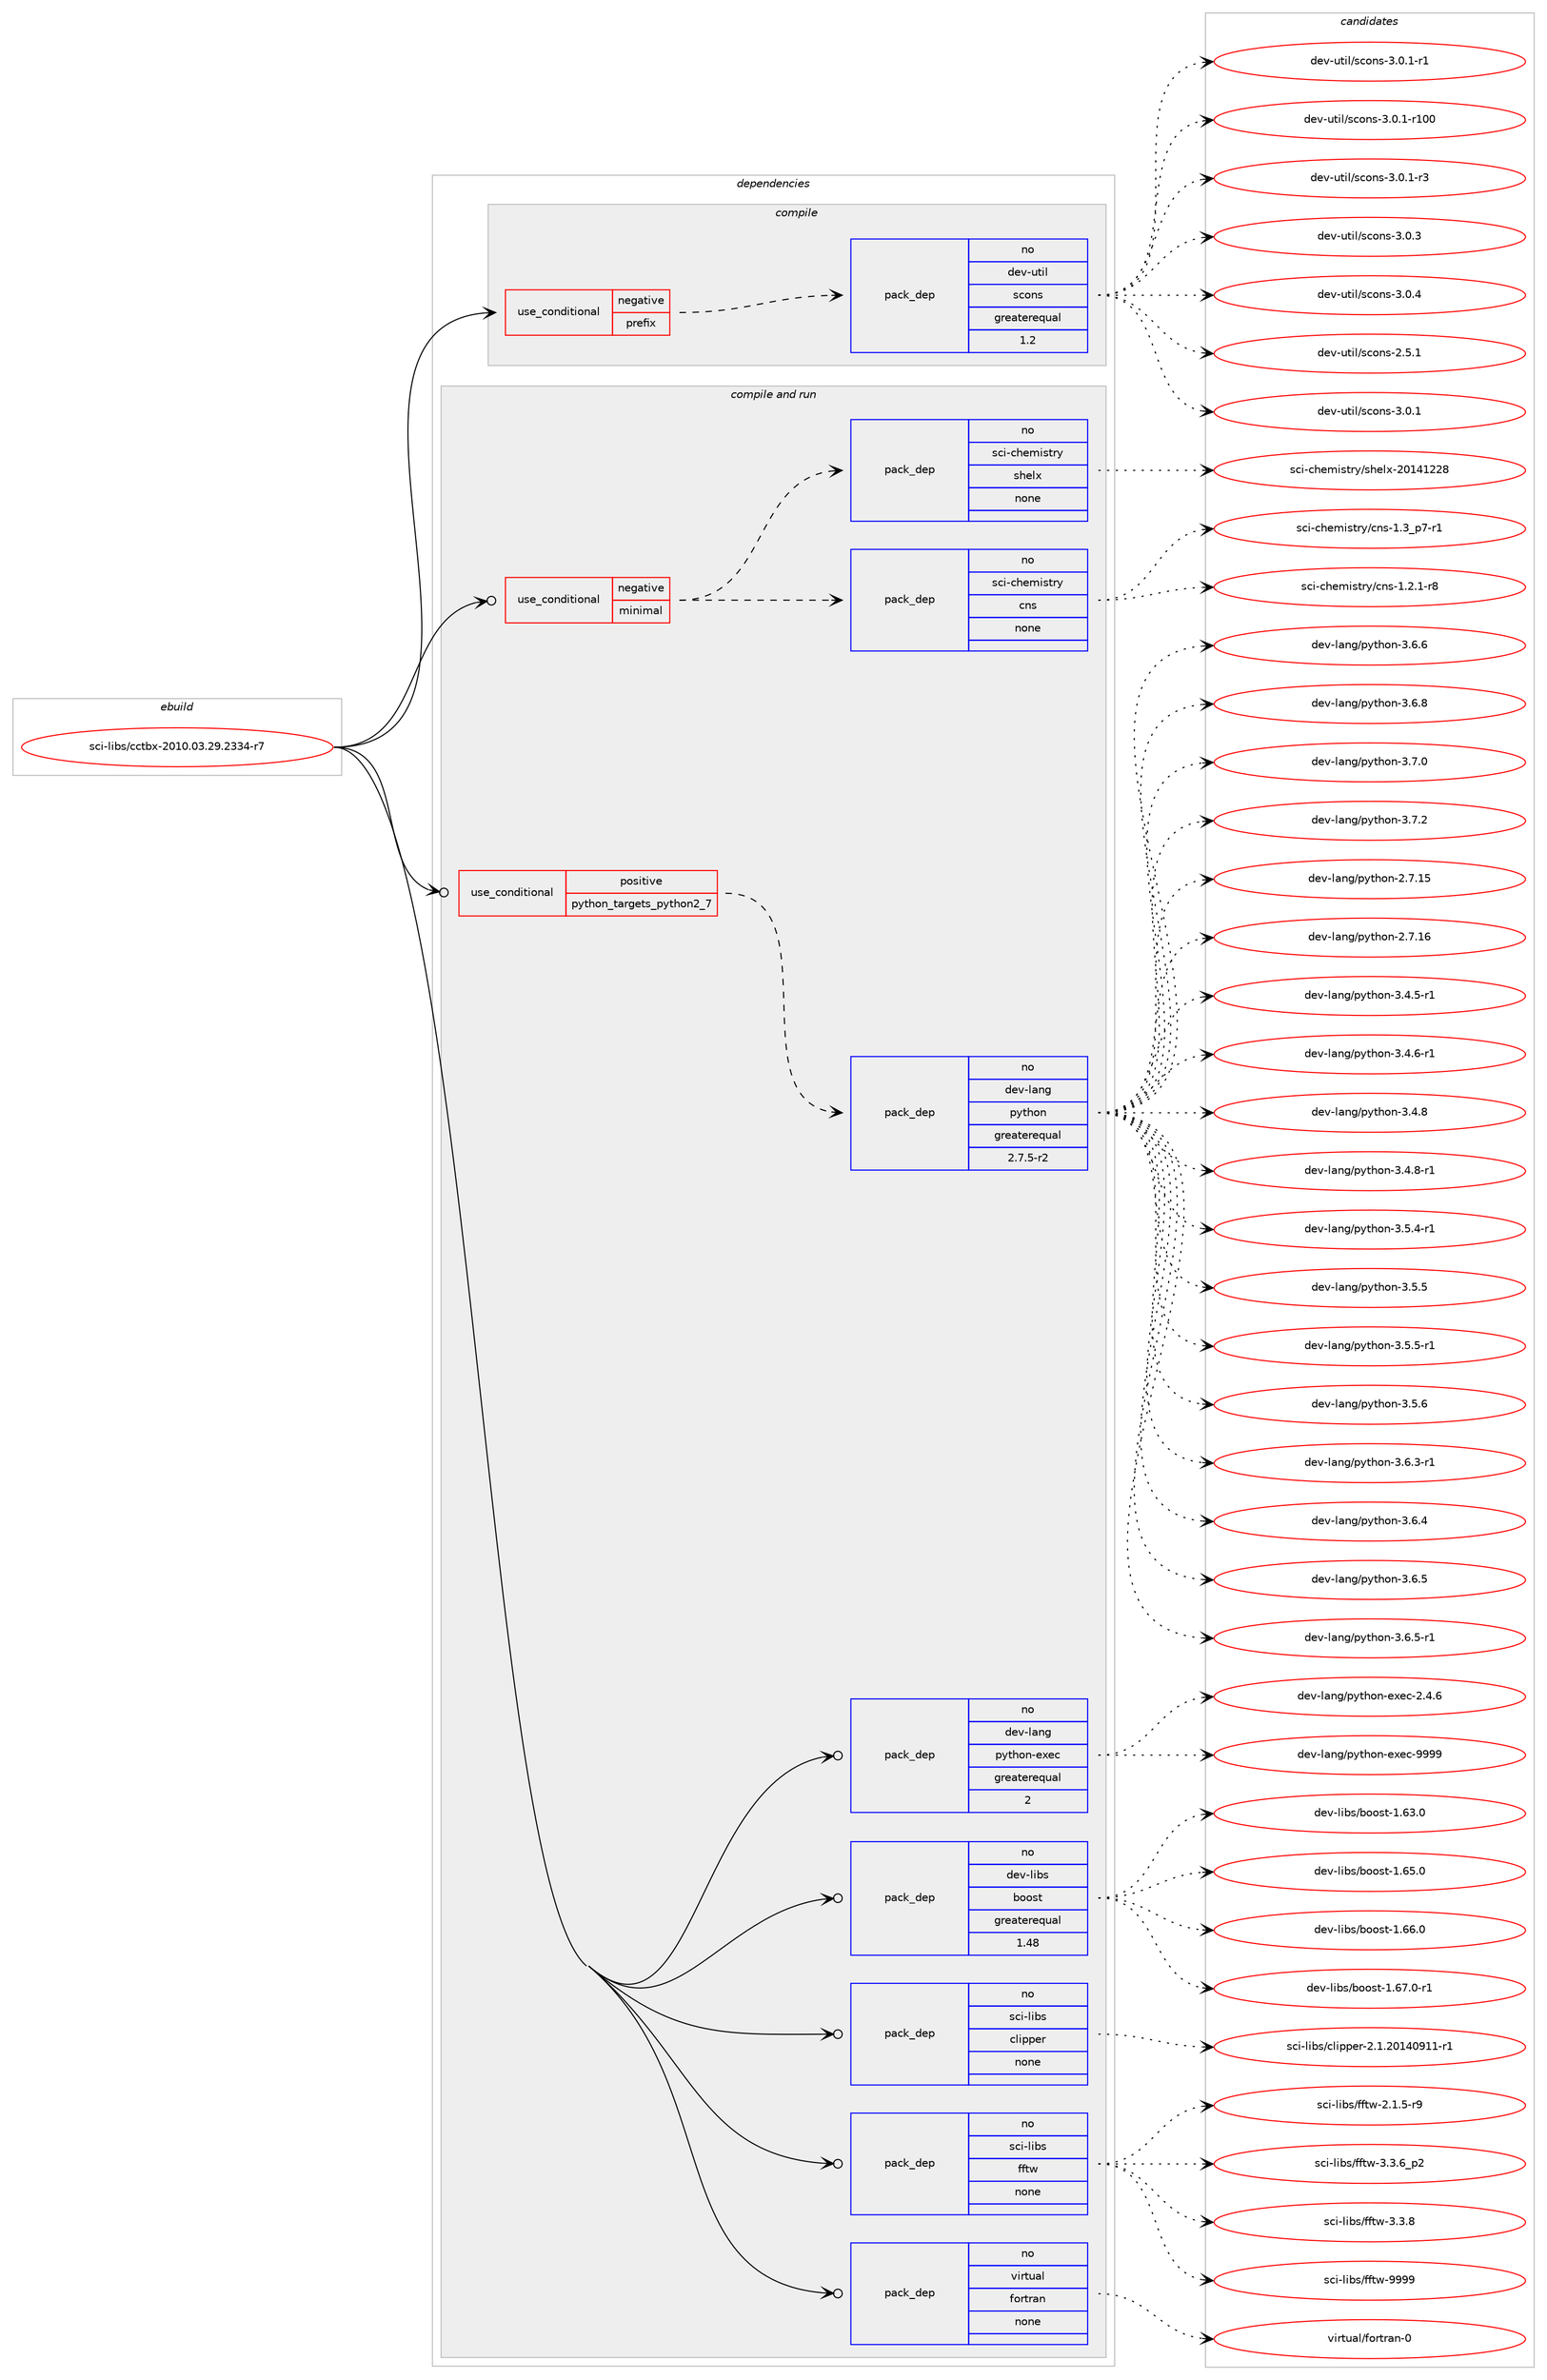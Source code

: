digraph prolog {

# *************
# Graph options
# *************

newrank=true;
concentrate=true;
compound=true;
graph [rankdir=LR,fontname=Helvetica,fontsize=10,ranksep=1.5];#, ranksep=2.5, nodesep=0.2];
edge  [arrowhead=vee];
node  [fontname=Helvetica,fontsize=10];

# **********
# The ebuild
# **********

subgraph cluster_leftcol {
color=gray;
rank=same;
label=<<i>ebuild</i>>;
id [label="sci-libs/cctbx-2010.03.29.2334-r7", color=red, width=4, href="../sci-libs/cctbx-2010.03.29.2334-r7.svg"];
}

# ****************
# The dependencies
# ****************

subgraph cluster_midcol {
color=gray;
label=<<i>dependencies</i>>;
subgraph cluster_compile {
fillcolor="#eeeeee";
style=filled;
label=<<i>compile</i>>;
subgraph cond453082 {
dependency1692390 [label=<<TABLE BORDER="0" CELLBORDER="1" CELLSPACING="0" CELLPADDING="4"><TR><TD ROWSPAN="3" CELLPADDING="10">use_conditional</TD></TR><TR><TD>negative</TD></TR><TR><TD>prefix</TD></TR></TABLE>>, shape=none, color=red];
subgraph pack1211585 {
dependency1692391 [label=<<TABLE BORDER="0" CELLBORDER="1" CELLSPACING="0" CELLPADDING="4" WIDTH="220"><TR><TD ROWSPAN="6" CELLPADDING="30">pack_dep</TD></TR><TR><TD WIDTH="110">no</TD></TR><TR><TD>dev-util</TD></TR><TR><TD>scons</TD></TR><TR><TD>greaterequal</TD></TR><TR><TD>1.2</TD></TR></TABLE>>, shape=none, color=blue];
}
dependency1692390:e -> dependency1692391:w [weight=20,style="dashed",arrowhead="vee"];
}
id:e -> dependency1692390:w [weight=20,style="solid",arrowhead="vee"];
}
subgraph cluster_compileandrun {
fillcolor="#eeeeee";
style=filled;
label=<<i>compile and run</i>>;
subgraph cond453083 {
dependency1692392 [label=<<TABLE BORDER="0" CELLBORDER="1" CELLSPACING="0" CELLPADDING="4"><TR><TD ROWSPAN="3" CELLPADDING="10">use_conditional</TD></TR><TR><TD>negative</TD></TR><TR><TD>minimal</TD></TR></TABLE>>, shape=none, color=red];
subgraph pack1211586 {
dependency1692393 [label=<<TABLE BORDER="0" CELLBORDER="1" CELLSPACING="0" CELLPADDING="4" WIDTH="220"><TR><TD ROWSPAN="6" CELLPADDING="30">pack_dep</TD></TR><TR><TD WIDTH="110">no</TD></TR><TR><TD>sci-chemistry</TD></TR><TR><TD>cns</TD></TR><TR><TD>none</TD></TR><TR><TD></TD></TR></TABLE>>, shape=none, color=blue];
}
dependency1692392:e -> dependency1692393:w [weight=20,style="dashed",arrowhead="vee"];
subgraph pack1211587 {
dependency1692394 [label=<<TABLE BORDER="0" CELLBORDER="1" CELLSPACING="0" CELLPADDING="4" WIDTH="220"><TR><TD ROWSPAN="6" CELLPADDING="30">pack_dep</TD></TR><TR><TD WIDTH="110">no</TD></TR><TR><TD>sci-chemistry</TD></TR><TR><TD>shelx</TD></TR><TR><TD>none</TD></TR><TR><TD></TD></TR></TABLE>>, shape=none, color=blue];
}
dependency1692392:e -> dependency1692394:w [weight=20,style="dashed",arrowhead="vee"];
}
id:e -> dependency1692392:w [weight=20,style="solid",arrowhead="odotvee"];
subgraph cond453084 {
dependency1692395 [label=<<TABLE BORDER="0" CELLBORDER="1" CELLSPACING="0" CELLPADDING="4"><TR><TD ROWSPAN="3" CELLPADDING="10">use_conditional</TD></TR><TR><TD>positive</TD></TR><TR><TD>python_targets_python2_7</TD></TR></TABLE>>, shape=none, color=red];
subgraph pack1211588 {
dependency1692396 [label=<<TABLE BORDER="0" CELLBORDER="1" CELLSPACING="0" CELLPADDING="4" WIDTH="220"><TR><TD ROWSPAN="6" CELLPADDING="30">pack_dep</TD></TR><TR><TD WIDTH="110">no</TD></TR><TR><TD>dev-lang</TD></TR><TR><TD>python</TD></TR><TR><TD>greaterequal</TD></TR><TR><TD>2.7.5-r2</TD></TR></TABLE>>, shape=none, color=blue];
}
dependency1692395:e -> dependency1692396:w [weight=20,style="dashed",arrowhead="vee"];
}
id:e -> dependency1692395:w [weight=20,style="solid",arrowhead="odotvee"];
subgraph pack1211589 {
dependency1692397 [label=<<TABLE BORDER="0" CELLBORDER="1" CELLSPACING="0" CELLPADDING="4" WIDTH="220"><TR><TD ROWSPAN="6" CELLPADDING="30">pack_dep</TD></TR><TR><TD WIDTH="110">no</TD></TR><TR><TD>dev-lang</TD></TR><TR><TD>python-exec</TD></TR><TR><TD>greaterequal</TD></TR><TR><TD>2</TD></TR></TABLE>>, shape=none, color=blue];
}
id:e -> dependency1692397:w [weight=20,style="solid",arrowhead="odotvee"];
subgraph pack1211590 {
dependency1692398 [label=<<TABLE BORDER="0" CELLBORDER="1" CELLSPACING="0" CELLPADDING="4" WIDTH="220"><TR><TD ROWSPAN="6" CELLPADDING="30">pack_dep</TD></TR><TR><TD WIDTH="110">no</TD></TR><TR><TD>dev-libs</TD></TR><TR><TD>boost</TD></TR><TR><TD>greaterequal</TD></TR><TR><TD>1.48</TD></TR></TABLE>>, shape=none, color=blue];
}
id:e -> dependency1692398:w [weight=20,style="solid",arrowhead="odotvee"];
subgraph pack1211591 {
dependency1692399 [label=<<TABLE BORDER="0" CELLBORDER="1" CELLSPACING="0" CELLPADDING="4" WIDTH="220"><TR><TD ROWSPAN="6" CELLPADDING="30">pack_dep</TD></TR><TR><TD WIDTH="110">no</TD></TR><TR><TD>sci-libs</TD></TR><TR><TD>clipper</TD></TR><TR><TD>none</TD></TR><TR><TD></TD></TR></TABLE>>, shape=none, color=blue];
}
id:e -> dependency1692399:w [weight=20,style="solid",arrowhead="odotvee"];
subgraph pack1211592 {
dependency1692400 [label=<<TABLE BORDER="0" CELLBORDER="1" CELLSPACING="0" CELLPADDING="4" WIDTH="220"><TR><TD ROWSPAN="6" CELLPADDING="30">pack_dep</TD></TR><TR><TD WIDTH="110">no</TD></TR><TR><TD>sci-libs</TD></TR><TR><TD>fftw</TD></TR><TR><TD>none</TD></TR><TR><TD></TD></TR></TABLE>>, shape=none, color=blue];
}
id:e -> dependency1692400:w [weight=20,style="solid",arrowhead="odotvee"];
subgraph pack1211593 {
dependency1692401 [label=<<TABLE BORDER="0" CELLBORDER="1" CELLSPACING="0" CELLPADDING="4" WIDTH="220"><TR><TD ROWSPAN="6" CELLPADDING="30">pack_dep</TD></TR><TR><TD WIDTH="110">no</TD></TR><TR><TD>virtual</TD></TR><TR><TD>fortran</TD></TR><TR><TD>none</TD></TR><TR><TD></TD></TR></TABLE>>, shape=none, color=blue];
}
id:e -> dependency1692401:w [weight=20,style="solid",arrowhead="odotvee"];
}
subgraph cluster_run {
fillcolor="#eeeeee";
style=filled;
label=<<i>run</i>>;
}
}

# **************
# The candidates
# **************

subgraph cluster_choices {
rank=same;
color=gray;
label=<<i>candidates</i>>;

subgraph choice1211585 {
color=black;
nodesep=1;
choice100101118451171161051084711599111110115455046534649 [label="dev-util/scons-2.5.1", color=red, width=4,href="../dev-util/scons-2.5.1.svg"];
choice100101118451171161051084711599111110115455146484649 [label="dev-util/scons-3.0.1", color=red, width=4,href="../dev-util/scons-3.0.1.svg"];
choice1001011184511711610510847115991111101154551464846494511449 [label="dev-util/scons-3.0.1-r1", color=red, width=4,href="../dev-util/scons-3.0.1-r1.svg"];
choice10010111845117116105108471159911111011545514648464945114494848 [label="dev-util/scons-3.0.1-r100", color=red, width=4,href="../dev-util/scons-3.0.1-r100.svg"];
choice1001011184511711610510847115991111101154551464846494511451 [label="dev-util/scons-3.0.1-r3", color=red, width=4,href="../dev-util/scons-3.0.1-r3.svg"];
choice100101118451171161051084711599111110115455146484651 [label="dev-util/scons-3.0.3", color=red, width=4,href="../dev-util/scons-3.0.3.svg"];
choice100101118451171161051084711599111110115455146484652 [label="dev-util/scons-3.0.4", color=red, width=4,href="../dev-util/scons-3.0.4.svg"];
dependency1692391:e -> choice100101118451171161051084711599111110115455046534649:w [style=dotted,weight="100"];
dependency1692391:e -> choice100101118451171161051084711599111110115455146484649:w [style=dotted,weight="100"];
dependency1692391:e -> choice1001011184511711610510847115991111101154551464846494511449:w [style=dotted,weight="100"];
dependency1692391:e -> choice10010111845117116105108471159911111011545514648464945114494848:w [style=dotted,weight="100"];
dependency1692391:e -> choice1001011184511711610510847115991111101154551464846494511451:w [style=dotted,weight="100"];
dependency1692391:e -> choice100101118451171161051084711599111110115455146484651:w [style=dotted,weight="100"];
dependency1692391:e -> choice100101118451171161051084711599111110115455146484652:w [style=dotted,weight="100"];
}
subgraph choice1211586 {
color=black;
nodesep=1;
choice11599105459910410110910511511611412147991101154549465046494511456 [label="sci-chemistry/cns-1.2.1-r8", color=red, width=4,href="../sci-chemistry/cns-1.2.1-r8.svg"];
choice11599105459910410110910511511611412147991101154549465195112554511449 [label="sci-chemistry/cns-1.3_p7-r1", color=red, width=4,href="../sci-chemistry/cns-1.3_p7-r1.svg"];
dependency1692393:e -> choice11599105459910410110910511511611412147991101154549465046494511456:w [style=dotted,weight="100"];
dependency1692393:e -> choice11599105459910410110910511511611412147991101154549465195112554511449:w [style=dotted,weight="100"];
}
subgraph choice1211587 {
color=black;
nodesep=1;
choice11599105459910410110910511511611412147115104101108120455048495249505056 [label="sci-chemistry/shelx-20141228", color=red, width=4,href="../sci-chemistry/shelx-20141228.svg"];
dependency1692394:e -> choice11599105459910410110910511511611412147115104101108120455048495249505056:w [style=dotted,weight="100"];
}
subgraph choice1211588 {
color=black;
nodesep=1;
choice10010111845108971101034711212111610411111045504655464953 [label="dev-lang/python-2.7.15", color=red, width=4,href="../dev-lang/python-2.7.15.svg"];
choice10010111845108971101034711212111610411111045504655464954 [label="dev-lang/python-2.7.16", color=red, width=4,href="../dev-lang/python-2.7.16.svg"];
choice1001011184510897110103471121211161041111104551465246534511449 [label="dev-lang/python-3.4.5-r1", color=red, width=4,href="../dev-lang/python-3.4.5-r1.svg"];
choice1001011184510897110103471121211161041111104551465246544511449 [label="dev-lang/python-3.4.6-r1", color=red, width=4,href="../dev-lang/python-3.4.6-r1.svg"];
choice100101118451089711010347112121116104111110455146524656 [label="dev-lang/python-3.4.8", color=red, width=4,href="../dev-lang/python-3.4.8.svg"];
choice1001011184510897110103471121211161041111104551465246564511449 [label="dev-lang/python-3.4.8-r1", color=red, width=4,href="../dev-lang/python-3.4.8-r1.svg"];
choice1001011184510897110103471121211161041111104551465346524511449 [label="dev-lang/python-3.5.4-r1", color=red, width=4,href="../dev-lang/python-3.5.4-r1.svg"];
choice100101118451089711010347112121116104111110455146534653 [label="dev-lang/python-3.5.5", color=red, width=4,href="../dev-lang/python-3.5.5.svg"];
choice1001011184510897110103471121211161041111104551465346534511449 [label="dev-lang/python-3.5.5-r1", color=red, width=4,href="../dev-lang/python-3.5.5-r1.svg"];
choice100101118451089711010347112121116104111110455146534654 [label="dev-lang/python-3.5.6", color=red, width=4,href="../dev-lang/python-3.5.6.svg"];
choice1001011184510897110103471121211161041111104551465446514511449 [label="dev-lang/python-3.6.3-r1", color=red, width=4,href="../dev-lang/python-3.6.3-r1.svg"];
choice100101118451089711010347112121116104111110455146544652 [label="dev-lang/python-3.6.4", color=red, width=4,href="../dev-lang/python-3.6.4.svg"];
choice100101118451089711010347112121116104111110455146544653 [label="dev-lang/python-3.6.5", color=red, width=4,href="../dev-lang/python-3.6.5.svg"];
choice1001011184510897110103471121211161041111104551465446534511449 [label="dev-lang/python-3.6.5-r1", color=red, width=4,href="../dev-lang/python-3.6.5-r1.svg"];
choice100101118451089711010347112121116104111110455146544654 [label="dev-lang/python-3.6.6", color=red, width=4,href="../dev-lang/python-3.6.6.svg"];
choice100101118451089711010347112121116104111110455146544656 [label="dev-lang/python-3.6.8", color=red, width=4,href="../dev-lang/python-3.6.8.svg"];
choice100101118451089711010347112121116104111110455146554648 [label="dev-lang/python-3.7.0", color=red, width=4,href="../dev-lang/python-3.7.0.svg"];
choice100101118451089711010347112121116104111110455146554650 [label="dev-lang/python-3.7.2", color=red, width=4,href="../dev-lang/python-3.7.2.svg"];
dependency1692396:e -> choice10010111845108971101034711212111610411111045504655464953:w [style=dotted,weight="100"];
dependency1692396:e -> choice10010111845108971101034711212111610411111045504655464954:w [style=dotted,weight="100"];
dependency1692396:e -> choice1001011184510897110103471121211161041111104551465246534511449:w [style=dotted,weight="100"];
dependency1692396:e -> choice1001011184510897110103471121211161041111104551465246544511449:w [style=dotted,weight="100"];
dependency1692396:e -> choice100101118451089711010347112121116104111110455146524656:w [style=dotted,weight="100"];
dependency1692396:e -> choice1001011184510897110103471121211161041111104551465246564511449:w [style=dotted,weight="100"];
dependency1692396:e -> choice1001011184510897110103471121211161041111104551465346524511449:w [style=dotted,weight="100"];
dependency1692396:e -> choice100101118451089711010347112121116104111110455146534653:w [style=dotted,weight="100"];
dependency1692396:e -> choice1001011184510897110103471121211161041111104551465346534511449:w [style=dotted,weight="100"];
dependency1692396:e -> choice100101118451089711010347112121116104111110455146534654:w [style=dotted,weight="100"];
dependency1692396:e -> choice1001011184510897110103471121211161041111104551465446514511449:w [style=dotted,weight="100"];
dependency1692396:e -> choice100101118451089711010347112121116104111110455146544652:w [style=dotted,weight="100"];
dependency1692396:e -> choice100101118451089711010347112121116104111110455146544653:w [style=dotted,weight="100"];
dependency1692396:e -> choice1001011184510897110103471121211161041111104551465446534511449:w [style=dotted,weight="100"];
dependency1692396:e -> choice100101118451089711010347112121116104111110455146544654:w [style=dotted,weight="100"];
dependency1692396:e -> choice100101118451089711010347112121116104111110455146544656:w [style=dotted,weight="100"];
dependency1692396:e -> choice100101118451089711010347112121116104111110455146554648:w [style=dotted,weight="100"];
dependency1692396:e -> choice100101118451089711010347112121116104111110455146554650:w [style=dotted,weight="100"];
}
subgraph choice1211589 {
color=black;
nodesep=1;
choice1001011184510897110103471121211161041111104510112010199455046524654 [label="dev-lang/python-exec-2.4.6", color=red, width=4,href="../dev-lang/python-exec-2.4.6.svg"];
choice10010111845108971101034711212111610411111045101120101994557575757 [label="dev-lang/python-exec-9999", color=red, width=4,href="../dev-lang/python-exec-9999.svg"];
dependency1692397:e -> choice1001011184510897110103471121211161041111104510112010199455046524654:w [style=dotted,weight="100"];
dependency1692397:e -> choice10010111845108971101034711212111610411111045101120101994557575757:w [style=dotted,weight="100"];
}
subgraph choice1211590 {
color=black;
nodesep=1;
choice1001011184510810598115479811111111511645494654514648 [label="dev-libs/boost-1.63.0", color=red, width=4,href="../dev-libs/boost-1.63.0.svg"];
choice1001011184510810598115479811111111511645494654534648 [label="dev-libs/boost-1.65.0", color=red, width=4,href="../dev-libs/boost-1.65.0.svg"];
choice1001011184510810598115479811111111511645494654544648 [label="dev-libs/boost-1.66.0", color=red, width=4,href="../dev-libs/boost-1.66.0.svg"];
choice10010111845108105981154798111111115116454946545546484511449 [label="dev-libs/boost-1.67.0-r1", color=red, width=4,href="../dev-libs/boost-1.67.0-r1.svg"];
dependency1692398:e -> choice1001011184510810598115479811111111511645494654514648:w [style=dotted,weight="100"];
dependency1692398:e -> choice1001011184510810598115479811111111511645494654534648:w [style=dotted,weight="100"];
dependency1692398:e -> choice1001011184510810598115479811111111511645494654544648:w [style=dotted,weight="100"];
dependency1692398:e -> choice10010111845108105981154798111111115116454946545546484511449:w [style=dotted,weight="100"];
}
subgraph choice1211591 {
color=black;
nodesep=1;
choice1159910545108105981154799108105112112101114455046494650484952485749494511449 [label="sci-libs/clipper-2.1.20140911-r1", color=red, width=4,href="../sci-libs/clipper-2.1.20140911-r1.svg"];
dependency1692399:e -> choice1159910545108105981154799108105112112101114455046494650484952485749494511449:w [style=dotted,weight="100"];
}
subgraph choice1211592 {
color=black;
nodesep=1;
choice115991054510810598115471021021161194550464946534511457 [label="sci-libs/fftw-2.1.5-r9", color=red, width=4,href="../sci-libs/fftw-2.1.5-r9.svg"];
choice115991054510810598115471021021161194551465146549511250 [label="sci-libs/fftw-3.3.6_p2", color=red, width=4,href="../sci-libs/fftw-3.3.6_p2.svg"];
choice11599105451081059811547102102116119455146514656 [label="sci-libs/fftw-3.3.8", color=red, width=4,href="../sci-libs/fftw-3.3.8.svg"];
choice115991054510810598115471021021161194557575757 [label="sci-libs/fftw-9999", color=red, width=4,href="../sci-libs/fftw-9999.svg"];
dependency1692400:e -> choice115991054510810598115471021021161194550464946534511457:w [style=dotted,weight="100"];
dependency1692400:e -> choice115991054510810598115471021021161194551465146549511250:w [style=dotted,weight="100"];
dependency1692400:e -> choice11599105451081059811547102102116119455146514656:w [style=dotted,weight="100"];
dependency1692400:e -> choice115991054510810598115471021021161194557575757:w [style=dotted,weight="100"];
}
subgraph choice1211593 {
color=black;
nodesep=1;
choice1181051141161179710847102111114116114971104548 [label="virtual/fortran-0", color=red, width=4,href="../virtual/fortran-0.svg"];
dependency1692401:e -> choice1181051141161179710847102111114116114971104548:w [style=dotted,weight="100"];
}
}

}
